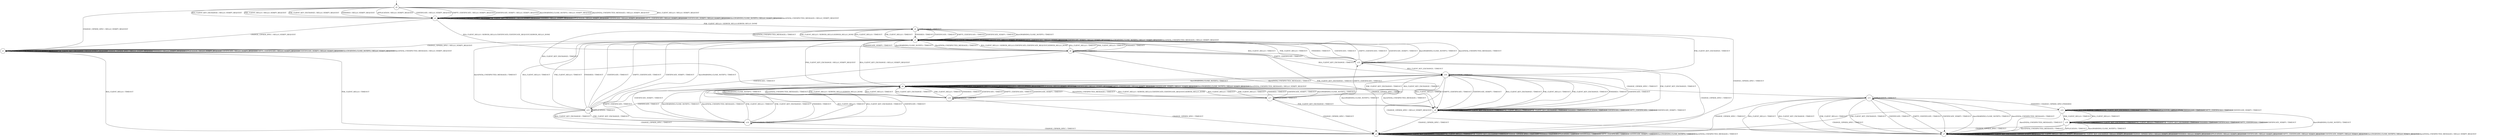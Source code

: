 digraph g {

	s0 [shape="circle" label="s0"];
	s1 [shape="circle" label="s1"];
	s2 [shape="circle" label="s2"];
	s3 [shape="circle" label="s3"];
	s4 [shape="circle" label="s4"];
	s5 [shape="circle" label="s5"];
	s6 [shape="circle" label="s6"];
	s7 [shape="circle" label="s7"];
	s8 [shape="circle" label="s8"];
	s9 [shape="circle" label="s9"];
	s10 [shape="circle" label="s10"];
	s11 [shape="circle" label="s11"];
	s12 [shape="circle" label="s12"];
	s13 [shape="circle" label="s13"];
	s14 [shape="circle" label="s14"];
	s15 [shape="circle" label="s15"];
	s16 [shape="circle" label="s16"];
	s17 [shape="circle" label="s17"];
	s18 [shape="circle" label="s18"];
	s0 -> s2 [label="RSA_CLIENT_HELLO / HELLO_VERIFY_REQUEST"];
	s0 -> s2 [label="RSA_CLIENT_KEY_EXCHANGE / HELLO_VERIFY_REQUEST"];
	s0 -> s2 [label="PSK_CLIENT_HELLO / HELLO_VERIFY_REQUEST"];
	s0 -> s2 [label="PSK_CLIENT_KEY_EXCHANGE / HELLO_VERIFY_REQUEST"];
	s0 -> s1 [label="CHANGE_CIPHER_SPEC / HELLO_VERIFY_REQUEST"];
	s0 -> s2 [label="FINISHED / HELLO_VERIFY_REQUEST"];
	s0 -> s2 [label="APPLICATION / HELLO_VERIFY_REQUEST"];
	s0 -> s2 [label="CERTIFICATE / HELLO_VERIFY_REQUEST"];
	s0 -> s2 [label="EMPTY_CERTIFICATE / HELLO_VERIFY_REQUEST"];
	s0 -> s2 [label="CERTIFICATE_VERIFY / HELLO_VERIFY_REQUEST"];
	s0 -> s2 [label="Alert(WARNING,CLOSE_NOTIFY) / HELLO_VERIFY_REQUEST"];
	s0 -> s2 [label="Alert(FATAL,UNEXPECTED_MESSAGE) / HELLO_VERIFY_REQUEST"];
	s1 -> s3 [label="RSA_CLIENT_HELLO / TIMEOUT"];
	s1 -> s1 [label="RSA_CLIENT_KEY_EXCHANGE / HELLO_VERIFY_REQUEST"];
	s1 -> s3 [label="PSK_CLIENT_HELLO / TIMEOUT"];
	s1 -> s1 [label="PSK_CLIENT_KEY_EXCHANGE / HELLO_VERIFY_REQUEST"];
	s1 -> s1 [label="CHANGE_CIPHER_SPEC / HELLO_VERIFY_REQUEST"];
	s1 -> s1 [label="FINISHED / HELLO_VERIFY_REQUEST"];
	s1 -> s1 [label="APPLICATION / HELLO_VERIFY_REQUEST"];
	s1 -> s1 [label="CERTIFICATE / HELLO_VERIFY_REQUEST"];
	s1 -> s1 [label="EMPTY_CERTIFICATE / HELLO_VERIFY_REQUEST"];
	s1 -> s1 [label="CERTIFICATE_VERIFY / HELLO_VERIFY_REQUEST"];
	s1 -> s1 [label="Alert(WARNING,CLOSE_NOTIFY) / HELLO_VERIFY_REQUEST"];
	s1 -> s1 [label="Alert(FATAL,UNEXPECTED_MESSAGE) / HELLO_VERIFY_REQUEST"];
	s2 -> s8 [label="RSA_CLIENT_HELLO / SERVER_HELLO,CERTIFICATE,CERTIFICATE_REQUEST,SERVER_HELLO_DONE"];
	s2 -> s2 [label="RSA_CLIENT_KEY_EXCHANGE / HELLO_VERIFY_REQUEST"];
	s2 -> s4 [label="PSK_CLIENT_HELLO / SERVER_HELLO,SERVER_HELLO_DONE"];
	s2 -> s2 [label="PSK_CLIENT_KEY_EXCHANGE / HELLO_VERIFY_REQUEST"];
	s2 -> s1 [label="CHANGE_CIPHER_SPEC / HELLO_VERIFY_REQUEST"];
	s2 -> s2 [label="FINISHED / HELLO_VERIFY_REQUEST"];
	s2 -> s2 [label="APPLICATION / HELLO_VERIFY_REQUEST"];
	s2 -> s2 [label="CERTIFICATE / HELLO_VERIFY_REQUEST"];
	s2 -> s2 [label="EMPTY_CERTIFICATE / HELLO_VERIFY_REQUEST"];
	s2 -> s2 [label="CERTIFICATE_VERIFY / HELLO_VERIFY_REQUEST"];
	s2 -> s2 [label="Alert(WARNING,CLOSE_NOTIFY) / HELLO_VERIFY_REQUEST"];
	s2 -> s2 [label="Alert(FATAL,UNEXPECTED_MESSAGE) / HELLO_VERIFY_REQUEST"];
	s3 -> s3 [label="RSA_CLIENT_HELLO / TIMEOUT"];
	s3 -> s3 [label="RSA_CLIENT_KEY_EXCHANGE / TIMEOUT"];
	s3 -> s3 [label="PSK_CLIENT_HELLO / TIMEOUT"];
	s3 -> s3 [label="PSK_CLIENT_KEY_EXCHANGE / TIMEOUT"];
	s3 -> s3 [label="CHANGE_CIPHER_SPEC / TIMEOUT"];
	s3 -> s3 [label="FINISHED / TIMEOUT"];
	s3 -> s3 [label="APPLICATION / TIMEOUT"];
	s3 -> s3 [label="CERTIFICATE / TIMEOUT"];
	s3 -> s3 [label="EMPTY_CERTIFICATE / TIMEOUT"];
	s3 -> s3 [label="CERTIFICATE_VERIFY / TIMEOUT"];
	s3 -> s3 [label="Alert(WARNING,CLOSE_NOTIFY) / TIMEOUT"];
	s3 -> s3 [label="Alert(FATAL,UNEXPECTED_MESSAGE) / TIMEOUT"];
	s4 -> s5 [label="RSA_CLIENT_HELLO / TIMEOUT"];
	s4 -> s6 [label="RSA_CLIENT_KEY_EXCHANGE / TIMEOUT"];
	s4 -> s5 [label="PSK_CLIENT_HELLO / TIMEOUT"];
	s4 -> s10 [label="PSK_CLIENT_KEY_EXCHANGE / TIMEOUT"];
	s4 -> s3 [label="CHANGE_CIPHER_SPEC / TIMEOUT"];
	s4 -> s5 [label="FINISHED / TIMEOUT"];
	s4 -> s4 [label="APPLICATION / TIMEOUT"];
	s4 -> s5 [label="CERTIFICATE / TIMEOUT"];
	s4 -> s5 [label="EMPTY_CERTIFICATE / TIMEOUT"];
	s4 -> s5 [label="CERTIFICATE_VERIFY / TIMEOUT"];
	s4 -> s5 [label="Alert(WARNING,CLOSE_NOTIFY) / TIMEOUT"];
	s4 -> s5 [label="Alert(FATAL,UNEXPECTED_MESSAGE) / TIMEOUT"];
	s5 -> s8 [label="RSA_CLIENT_HELLO / SERVER_HELLO,CERTIFICATE,CERTIFICATE_REQUEST,SERVER_HELLO_DONE"];
	s5 -> s6 [label="RSA_CLIENT_KEY_EXCHANGE / HELLO_VERIFY_REQUEST"];
	s5 -> s4 [label="PSK_CLIENT_HELLO / SERVER_HELLO,SERVER_HELLO_DONE"];
	s5 -> s6 [label="PSK_CLIENT_KEY_EXCHANGE / HELLO_VERIFY_REQUEST"];
	s5 -> s1 [label="CHANGE_CIPHER_SPEC / HELLO_VERIFY_REQUEST"];
	s5 -> s5 [label="FINISHED / HELLO_VERIFY_REQUEST"];
	s5 -> s5 [label="APPLICATION / HELLO_VERIFY_REQUEST"];
	s5 -> s5 [label="CERTIFICATE / HELLO_VERIFY_REQUEST"];
	s5 -> s5 [label="EMPTY_CERTIFICATE / HELLO_VERIFY_REQUEST"];
	s5 -> s5 [label="CERTIFICATE_VERIFY / HELLO_VERIFY_REQUEST"];
	s5 -> s5 [label="Alert(WARNING,CLOSE_NOTIFY) / HELLO_VERIFY_REQUEST"];
	s5 -> s5 [label="Alert(FATAL,UNEXPECTED_MESSAGE) / HELLO_VERIFY_REQUEST"];
	s6 -> s17 [label="RSA_CLIENT_HELLO / SERVER_HELLO,CERTIFICATE,CERTIFICATE_REQUEST,SERVER_HELLO_DONE"];
	s6 -> s6 [label="RSA_CLIENT_KEY_EXCHANGE / HELLO_VERIFY_REQUEST"];
	s6 -> s16 [label="PSK_CLIENT_HELLO / SERVER_HELLO,SERVER_HELLO_DONE"];
	s6 -> s6 [label="PSK_CLIENT_KEY_EXCHANGE / HELLO_VERIFY_REQUEST"];
	s6 -> s7 [label="CHANGE_CIPHER_SPEC / HELLO_VERIFY_REQUEST"];
	s6 -> s6 [label="FINISHED / HELLO_VERIFY_REQUEST"];
	s6 -> s6 [label="APPLICATION / HELLO_VERIFY_REQUEST"];
	s6 -> s6 [label="CERTIFICATE / HELLO_VERIFY_REQUEST"];
	s6 -> s6 [label="EMPTY_CERTIFICATE / HELLO_VERIFY_REQUEST"];
	s6 -> s6 [label="CERTIFICATE_VERIFY / HELLO_VERIFY_REQUEST"];
	s6 -> s6 [label="Alert(WARNING,CLOSE_NOTIFY) / HELLO_VERIFY_REQUEST"];
	s6 -> s6 [label="Alert(FATAL,UNEXPECTED_MESSAGE) / HELLO_VERIFY_REQUEST"];
	s7 -> s7 [label="RSA_CLIENT_HELLO / HELLO_VERIFY_REQUEST"];
	s7 -> s7 [label="RSA_CLIENT_KEY_EXCHANGE / HELLO_VERIFY_REQUEST"];
	s7 -> s7 [label="PSK_CLIENT_HELLO / HELLO_VERIFY_REQUEST"];
	s7 -> s7 [label="PSK_CLIENT_KEY_EXCHANGE / HELLO_VERIFY_REQUEST"];
	s7 -> s7 [label="CHANGE_CIPHER_SPEC / HELLO_VERIFY_REQUEST"];
	s7 -> s7 [label="FINISHED / HELLO_VERIFY_REQUEST"];
	s7 -> s7 [label="APPLICATION / HELLO_VERIFY_REQUEST"];
	s7 -> s7 [label="CERTIFICATE / HELLO_VERIFY_REQUEST"];
	s7 -> s7 [label="EMPTY_CERTIFICATE / HELLO_VERIFY_REQUEST"];
	s7 -> s7 [label="CERTIFICATE_VERIFY / HELLO_VERIFY_REQUEST"];
	s7 -> s7 [label="Alert(WARNING,CLOSE_NOTIFY) / HELLO_VERIFY_REQUEST"];
	s7 -> s7 [label="Alert(FATAL,UNEXPECTED_MESSAGE) / HELLO_VERIFY_REQUEST"];
	s8 -> s5 [label="RSA_CLIENT_HELLO / TIMEOUT"];
	s8 -> s10 [label="RSA_CLIENT_KEY_EXCHANGE / TIMEOUT"];
	s8 -> s5 [label="PSK_CLIENT_HELLO / TIMEOUT"];
	s8 -> s9 [label="PSK_CLIENT_KEY_EXCHANGE / TIMEOUT"];
	s8 -> s3 [label="CHANGE_CIPHER_SPEC / TIMEOUT"];
	s8 -> s5 [label="FINISHED / TIMEOUT"];
	s8 -> s8 [label="APPLICATION / TIMEOUT"];
	s8 -> s13 [label="CERTIFICATE / TIMEOUT"];
	s8 -> s15 [label="EMPTY_CERTIFICATE / TIMEOUT"];
	s8 -> s5 [label="CERTIFICATE_VERIFY / TIMEOUT"];
	s8 -> s5 [label="Alert(WARNING,CLOSE_NOTIFY) / TIMEOUT"];
	s8 -> s5 [label="Alert(FATAL,UNEXPECTED_MESSAGE) / TIMEOUT"];
	s9 -> s9 [label="RSA_CLIENT_HELLO / TIMEOUT"];
	s9 -> s9 [label="RSA_CLIENT_KEY_EXCHANGE / TIMEOUT"];
	s9 -> s9 [label="PSK_CLIENT_HELLO / TIMEOUT"];
	s9 -> s9 [label="PSK_CLIENT_KEY_EXCHANGE / TIMEOUT"];
	s9 -> s3 [label="CHANGE_CIPHER_SPEC / TIMEOUT"];
	s9 -> s9 [label="FINISHED / TIMEOUT"];
	s9 -> s9 [label="APPLICATION / TIMEOUT"];
	s9 -> s9 [label="CERTIFICATE / TIMEOUT"];
	s9 -> s9 [label="EMPTY_CERTIFICATE / TIMEOUT"];
	s9 -> s9 [label="CERTIFICATE_VERIFY / TIMEOUT"];
	s9 -> s6 [label="Alert(WARNING,CLOSE_NOTIFY) / TIMEOUT"];
	s9 -> s6 [label="Alert(FATAL,UNEXPECTED_MESSAGE) / TIMEOUT"];
	s10 -> s9 [label="RSA_CLIENT_HELLO / TIMEOUT"];
	s10 -> s9 [label="RSA_CLIENT_KEY_EXCHANGE / TIMEOUT"];
	s10 -> s9 [label="PSK_CLIENT_HELLO / TIMEOUT"];
	s10 -> s9 [label="PSK_CLIENT_KEY_EXCHANGE / TIMEOUT"];
	s10 -> s11 [label="CHANGE_CIPHER_SPEC / TIMEOUT"];
	s10 -> s9 [label="FINISHED / TIMEOUT"];
	s10 -> s10 [label="APPLICATION / TIMEOUT"];
	s10 -> s9 [label="CERTIFICATE / TIMEOUT"];
	s10 -> s9 [label="EMPTY_CERTIFICATE / TIMEOUT"];
	s10 -> s9 [label="CERTIFICATE_VERIFY / TIMEOUT"];
	s10 -> s6 [label="Alert(WARNING,CLOSE_NOTIFY) / TIMEOUT"];
	s10 -> s6 [label="Alert(FATAL,UNEXPECTED_MESSAGE) / TIMEOUT"];
	s11 -> s7 [label="RSA_CLIENT_HELLO / TIMEOUT"];
	s11 -> s7 [label="RSA_CLIENT_KEY_EXCHANGE / TIMEOUT"];
	s11 -> s7 [label="PSK_CLIENT_HELLO / TIMEOUT"];
	s11 -> s7 [label="PSK_CLIENT_KEY_EXCHANGE / TIMEOUT"];
	s11 -> s3 [label="CHANGE_CIPHER_SPEC / TIMEOUT"];
	s11 -> s12 [label="FINISHED / CHANGE_CIPHER_SPEC,FINISHED"];
	s11 -> s11 [label="APPLICATION / TIMEOUT"];
	s11 -> s7 [label="CERTIFICATE / TIMEOUT"];
	s11 -> s7 [label="EMPTY_CERTIFICATE / TIMEOUT"];
	s11 -> s7 [label="CERTIFICATE_VERIFY / TIMEOUT"];
	s11 -> s7 [label="Alert(WARNING,CLOSE_NOTIFY) / TIMEOUT"];
	s11 -> s7 [label="Alert(FATAL,UNEXPECTED_MESSAGE) / TIMEOUT"];
	s12 -> s18 [label="RSA_CLIENT_HELLO / TIMEOUT"];
	s12 -> s12 [label="RSA_CLIENT_KEY_EXCHANGE / TIMEOUT"];
	s12 -> s18 [label="PSK_CLIENT_HELLO / TIMEOUT"];
	s12 -> s12 [label="PSK_CLIENT_KEY_EXCHANGE / TIMEOUT"];
	s12 -> s3 [label="CHANGE_CIPHER_SPEC / TIMEOUT"];
	s12 -> s12 [label="FINISHED / TIMEOUT"];
	s12 -> s12 [label="APPLICATION / APPLICATION"];
	s12 -> s12 [label="CERTIFICATE / TIMEOUT"];
	s12 -> s12 [label="EMPTY_CERTIFICATE / TIMEOUT"];
	s12 -> s12 [label="CERTIFICATE_VERIFY / TIMEOUT"];
	s12 -> s7 [label="Alert(WARNING,CLOSE_NOTIFY) / TIMEOUT"];
	s12 -> s7 [label="Alert(FATAL,UNEXPECTED_MESSAGE) / TIMEOUT"];
	s13 -> s5 [label="RSA_CLIENT_HELLO / TIMEOUT"];
	s13 -> s14 [label="RSA_CLIENT_KEY_EXCHANGE / TIMEOUT"];
	s13 -> s5 [label="PSK_CLIENT_HELLO / TIMEOUT"];
	s13 -> s14 [label="PSK_CLIENT_KEY_EXCHANGE / TIMEOUT"];
	s13 -> s3 [label="CHANGE_CIPHER_SPEC / TIMEOUT"];
	s13 -> s5 [label="FINISHED / TIMEOUT"];
	s13 -> s13 [label="APPLICATION / TIMEOUT"];
	s13 -> s5 [label="CERTIFICATE / TIMEOUT"];
	s13 -> s5 [label="EMPTY_CERTIFICATE / TIMEOUT"];
	s13 -> s5 [label="CERTIFICATE_VERIFY / TIMEOUT"];
	s13 -> s5 [label="Alert(WARNING,CLOSE_NOTIFY) / TIMEOUT"];
	s13 -> s5 [label="Alert(FATAL,UNEXPECTED_MESSAGE) / TIMEOUT"];
	s14 -> s6 [label="RSA_CLIENT_HELLO / TIMEOUT"];
	s14 -> s6 [label="RSA_CLIENT_KEY_EXCHANGE / TIMEOUT"];
	s14 -> s6 [label="PSK_CLIENT_HELLO / TIMEOUT"];
	s14 -> s6 [label="PSK_CLIENT_KEY_EXCHANGE / TIMEOUT"];
	s14 -> s3 [label="CHANGE_CIPHER_SPEC / TIMEOUT"];
	s14 -> s6 [label="FINISHED / TIMEOUT"];
	s14 -> s14 [label="APPLICATION / TIMEOUT"];
	s14 -> s6 [label="CERTIFICATE / TIMEOUT"];
	s14 -> s6 [label="EMPTY_CERTIFICATE / TIMEOUT"];
	s14 -> s10 [label="CERTIFICATE_VERIFY / TIMEOUT"];
	s14 -> s6 [label="Alert(WARNING,CLOSE_NOTIFY) / TIMEOUT"];
	s14 -> s6 [label="Alert(FATAL,UNEXPECTED_MESSAGE) / TIMEOUT"];
	s15 -> s5 [label="RSA_CLIENT_HELLO / TIMEOUT"];
	s15 -> s10 [label="RSA_CLIENT_KEY_EXCHANGE / TIMEOUT"];
	s15 -> s5 [label="PSK_CLIENT_HELLO / TIMEOUT"];
	s15 -> s9 [label="PSK_CLIENT_KEY_EXCHANGE / TIMEOUT"];
	s15 -> s3 [label="CHANGE_CIPHER_SPEC / TIMEOUT"];
	s15 -> s5 [label="FINISHED / TIMEOUT"];
	s15 -> s15 [label="APPLICATION / TIMEOUT"];
	s15 -> s5 [label="CERTIFICATE / TIMEOUT"];
	s15 -> s5 [label="EMPTY_CERTIFICATE / TIMEOUT"];
	s15 -> s5 [label="CERTIFICATE_VERIFY / TIMEOUT"];
	s15 -> s5 [label="Alert(WARNING,CLOSE_NOTIFY) / TIMEOUT"];
	s15 -> s5 [label="Alert(FATAL,UNEXPECTED_MESSAGE) / TIMEOUT"];
	s16 -> s6 [label="RSA_CLIENT_HELLO / TIMEOUT"];
	s16 -> s6 [label="RSA_CLIENT_KEY_EXCHANGE / TIMEOUT"];
	s16 -> s6 [label="PSK_CLIENT_HELLO / TIMEOUT"];
	s16 -> s10 [label="PSK_CLIENT_KEY_EXCHANGE / TIMEOUT"];
	s16 -> s3 [label="CHANGE_CIPHER_SPEC / TIMEOUT"];
	s16 -> s6 [label="FINISHED / TIMEOUT"];
	s16 -> s16 [label="APPLICATION / TIMEOUT"];
	s16 -> s6 [label="CERTIFICATE / TIMEOUT"];
	s16 -> s6 [label="EMPTY_CERTIFICATE / TIMEOUT"];
	s16 -> s6 [label="CERTIFICATE_VERIFY / TIMEOUT"];
	s16 -> s6 [label="Alert(WARNING,CLOSE_NOTIFY) / TIMEOUT"];
	s16 -> s6 [label="Alert(FATAL,UNEXPECTED_MESSAGE) / TIMEOUT"];
	s17 -> s6 [label="RSA_CLIENT_HELLO / TIMEOUT"];
	s17 -> s10 [label="RSA_CLIENT_KEY_EXCHANGE / TIMEOUT"];
	s17 -> s6 [label="PSK_CLIENT_HELLO / TIMEOUT"];
	s17 -> s9 [label="PSK_CLIENT_KEY_EXCHANGE / TIMEOUT"];
	s17 -> s3 [label="CHANGE_CIPHER_SPEC / TIMEOUT"];
	s17 -> s6 [label="FINISHED / TIMEOUT"];
	s17 -> s17 [label="APPLICATION / TIMEOUT"];
	s17 -> s13 [label="CERTIFICATE / TIMEOUT"];
	s17 -> s15 [label="EMPTY_CERTIFICATE / TIMEOUT"];
	s17 -> s6 [label="CERTIFICATE_VERIFY / TIMEOUT"];
	s17 -> s6 [label="Alert(WARNING,CLOSE_NOTIFY) / TIMEOUT"];
	s17 -> s6 [label="Alert(FATAL,UNEXPECTED_MESSAGE) / TIMEOUT"];
	s18 -> s18 [label="RSA_CLIENT_HELLO / TIMEOUT"];
	s18 -> s18 [label="RSA_CLIENT_KEY_EXCHANGE / TIMEOUT"];
	s18 -> s18 [label="PSK_CLIENT_HELLO / TIMEOUT"];
	s18 -> s18 [label="PSK_CLIENT_KEY_EXCHANGE / TIMEOUT"];
	s18 -> s3 [label="CHANGE_CIPHER_SPEC / TIMEOUT"];
	s18 -> s18 [label="FINISHED / TIMEOUT"];
	s18 -> s7 [label="APPLICATION / TIMEOUT"];
	s18 -> s18 [label="CERTIFICATE / TIMEOUT"];
	s18 -> s18 [label="EMPTY_CERTIFICATE / TIMEOUT"];
	s18 -> s18 [label="CERTIFICATE_VERIFY / TIMEOUT"];
	s18 -> s7 [label="Alert(WARNING,CLOSE_NOTIFY) / TIMEOUT"];
	s18 -> s7 [label="Alert(FATAL,UNEXPECTED_MESSAGE) / TIMEOUT"];

__start0 [label="" shape="none" width="0" height="0"];
__start0 -> s0;

}
